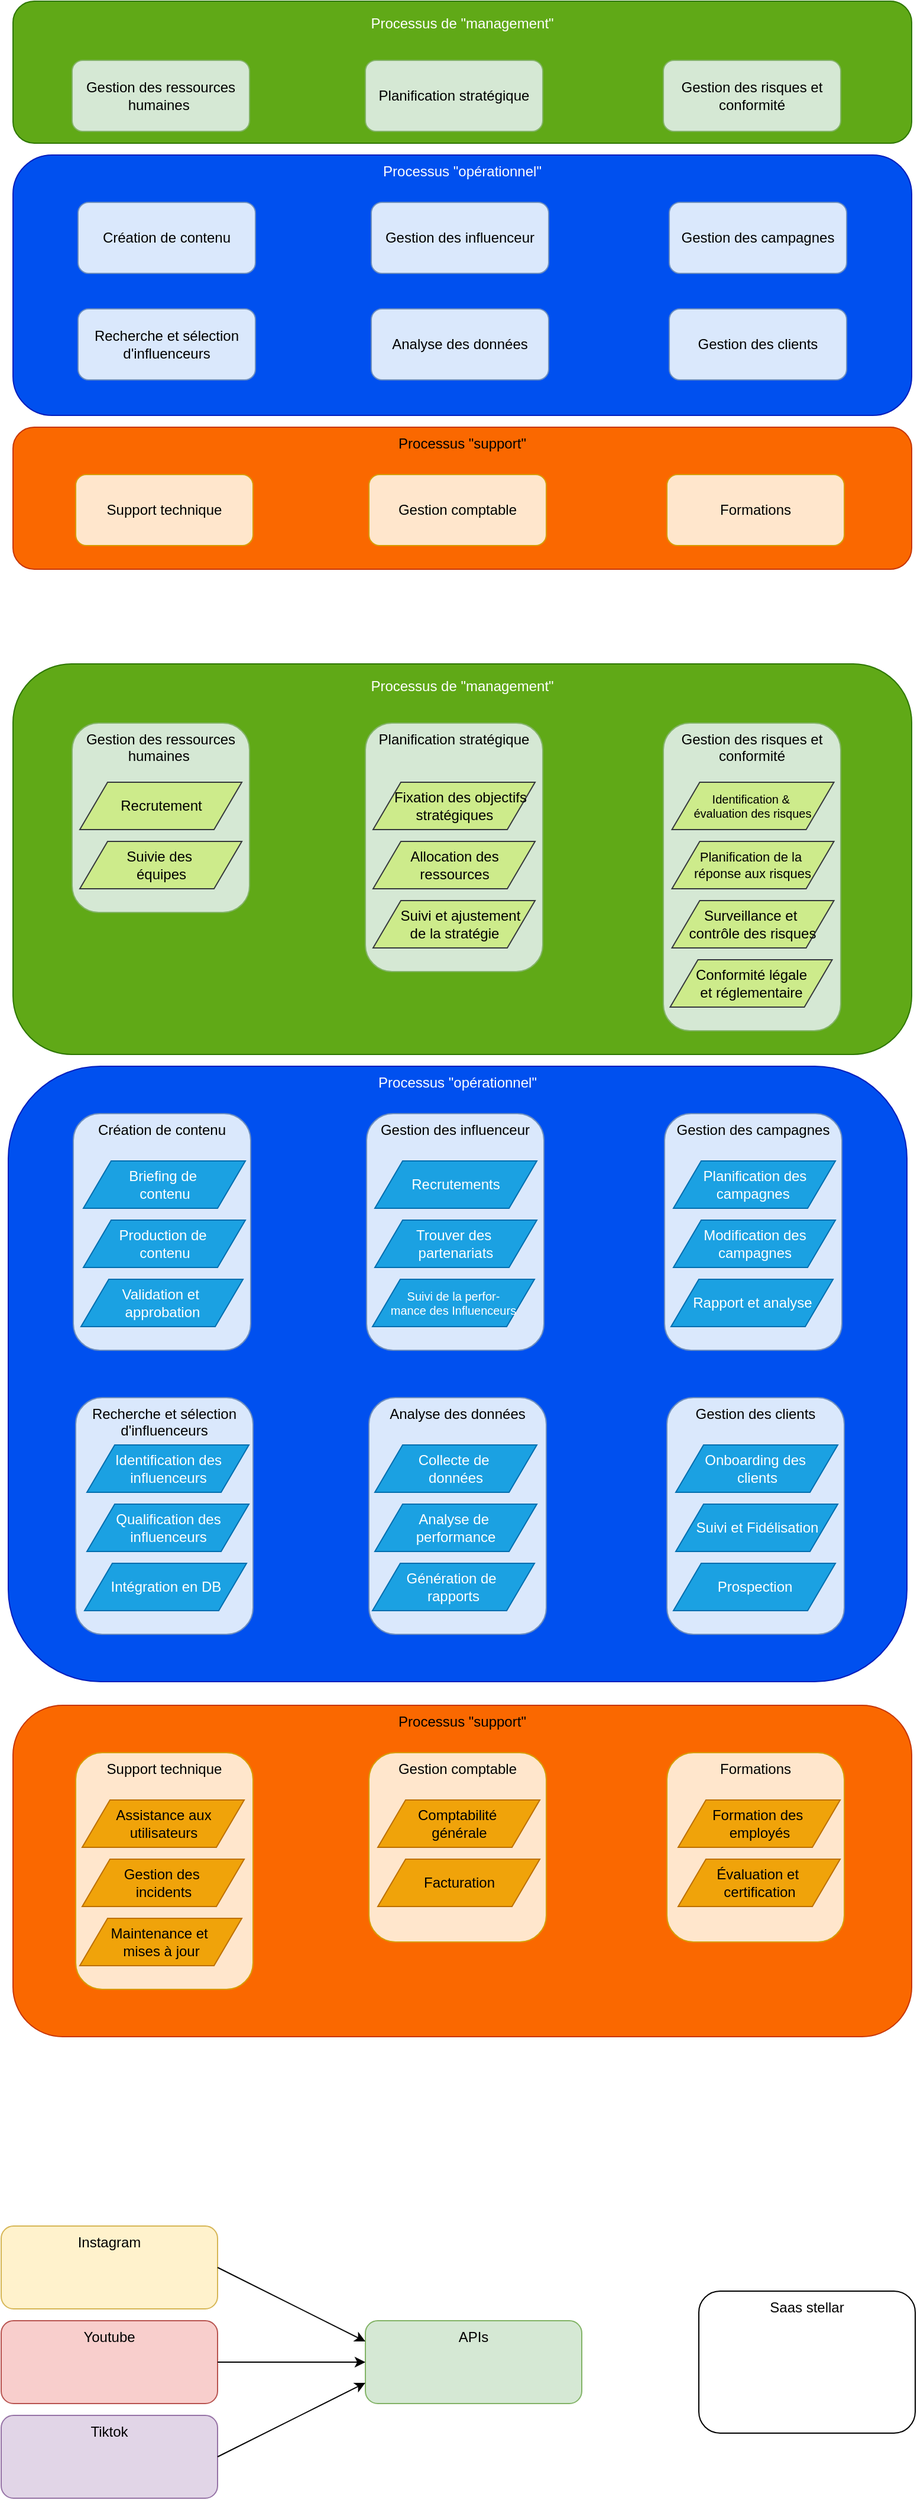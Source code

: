<mxfile version="24.6.4" type="github">
  <diagram name="Page-1" id="iGI9gvBIAFvF1aFVwaXv">
    <mxGraphModel dx="794" dy="446" grid="1" gridSize="10" guides="1" tooltips="1" connect="1" arrows="1" fold="1" page="1" pageScale="1" pageWidth="827" pageHeight="1169" math="0" shadow="0">
      <root>
        <mxCell id="0" />
        <mxCell id="1" parent="0" />
        <mxCell id="q8BLech53V7XYQDHPa9J-1" value="&lt;p style=&quot;line-height: 0%;&quot;&gt;Processus de &quot;management&quot;&lt;/p&gt;" style="rounded=1;whiteSpace=wrap;html=1;fillColor=#60a917;fontColor=#ffffff;strokeColor=#2D7600;verticalAlign=top;horizontal=1;" parent="1" vertex="1">
          <mxGeometry x="40" width="760" height="120" as="geometry" />
        </mxCell>
        <mxCell id="q8BLech53V7XYQDHPa9J-2" value="Processus &quot;support&quot;" style="rounded=1;whiteSpace=wrap;html=1;fillColor=#fa6800;fontColor=#000000;strokeColor=#C73500;verticalAlign=top;" parent="1" vertex="1">
          <mxGeometry x="40" y="360" width="760" height="120" as="geometry" />
        </mxCell>
        <mxCell id="q8BLech53V7XYQDHPa9J-3" value="Processus &quot;opérationnel&quot;" style="rounded=1;whiteSpace=wrap;html=1;fillColor=#0050ef;fontColor=#ffffff;strokeColor=#001DBC;verticalAlign=top;" parent="1" vertex="1">
          <mxGeometry x="40" y="130" width="760" height="220" as="geometry" />
        </mxCell>
        <mxCell id="q8BLech53V7XYQDHPa9J-4" value="Gestion des ressources humaines&amp;nbsp;" style="rounded=1;whiteSpace=wrap;html=1;fillColor=#d5e8d4;strokeColor=#82b366;" parent="1" vertex="1">
          <mxGeometry x="90" y="50" width="150" height="60" as="geometry" />
        </mxCell>
        <mxCell id="q8BLech53V7XYQDHPa9J-5" value="Planification stratégique" style="rounded=1;whiteSpace=wrap;html=1;fillColor=#d5e8d4;strokeColor=#82b366;" parent="1" vertex="1">
          <mxGeometry x="338" y="50" width="150" height="60" as="geometry" />
        </mxCell>
        <mxCell id="q8BLech53V7XYQDHPa9J-6" value="Gestion des risques et conformité" style="rounded=1;whiteSpace=wrap;html=1;fillColor=#d5e8d4;strokeColor=#82b366;" parent="1" vertex="1">
          <mxGeometry x="590" y="50" width="150" height="60" as="geometry" />
        </mxCell>
        <mxCell id="q8BLech53V7XYQDHPa9J-8" value="Création de contenu" style="rounded=1;whiteSpace=wrap;html=1;fillColor=#dae8fc;strokeColor=#6c8ebf;" parent="1" vertex="1">
          <mxGeometry x="95" y="170" width="150" height="60" as="geometry" />
        </mxCell>
        <mxCell id="q8BLech53V7XYQDHPa9J-9" value="Gestion des influenceur" style="rounded=1;whiteSpace=wrap;html=1;fillColor=#dae8fc;strokeColor=#6c8ebf;" parent="1" vertex="1">
          <mxGeometry x="343" y="170" width="150" height="60" as="geometry" />
        </mxCell>
        <mxCell id="q8BLech53V7XYQDHPa9J-10" value="Gestion des campagnes" style="rounded=1;whiteSpace=wrap;html=1;fillColor=#dae8fc;strokeColor=#6c8ebf;" parent="1" vertex="1">
          <mxGeometry x="595" y="170" width="150" height="60" as="geometry" />
        </mxCell>
        <mxCell id="q8BLech53V7XYQDHPa9J-11" value="Recherche et sélection d&#39;influenceurs" style="rounded=1;whiteSpace=wrap;html=1;fillColor=#dae8fc;strokeColor=#6c8ebf;" parent="1" vertex="1">
          <mxGeometry x="95" y="260" width="150" height="60" as="geometry" />
        </mxCell>
        <mxCell id="q8BLech53V7XYQDHPa9J-12" value="Analyse des données" style="rounded=1;whiteSpace=wrap;html=1;fillColor=#dae8fc;strokeColor=#6c8ebf;" parent="1" vertex="1">
          <mxGeometry x="343" y="260" width="150" height="60" as="geometry" />
        </mxCell>
        <mxCell id="q8BLech53V7XYQDHPa9J-13" value="Gestion des clients" style="rounded=1;whiteSpace=wrap;html=1;fillColor=#dae8fc;strokeColor=#6c8ebf;" parent="1" vertex="1">
          <mxGeometry x="595" y="260" width="150" height="60" as="geometry" />
        </mxCell>
        <mxCell id="q8BLech53V7XYQDHPa9J-14" value="Support technique" style="rounded=1;whiteSpace=wrap;html=1;fillColor=#ffe6cc;strokeColor=#d79b00;" parent="1" vertex="1">
          <mxGeometry x="93" y="400" width="150" height="60" as="geometry" />
        </mxCell>
        <mxCell id="q8BLech53V7XYQDHPa9J-15" value="Gestion comptable" style="rounded=1;whiteSpace=wrap;html=1;fillColor=#ffe6cc;strokeColor=#d79b00;" parent="1" vertex="1">
          <mxGeometry x="341" y="400" width="150" height="60" as="geometry" />
        </mxCell>
        <mxCell id="q8BLech53V7XYQDHPa9J-16" value="Formations" style="rounded=1;whiteSpace=wrap;html=1;fillColor=#ffe6cc;strokeColor=#d79b00;" parent="1" vertex="1">
          <mxGeometry x="593" y="400" width="150" height="60" as="geometry" />
        </mxCell>
        <mxCell id="q8BLech53V7XYQDHPa9J-17" value="&lt;p style=&quot;line-height: 0%;&quot;&gt;Processus de &quot;management&quot;&lt;/p&gt;" style="rounded=1;whiteSpace=wrap;html=1;fillColor=#60a917;fontColor=#ffffff;strokeColor=#2D7600;verticalAlign=top;horizontal=1;" parent="1" vertex="1">
          <mxGeometry x="40" y="560" width="760" height="330" as="geometry" />
        </mxCell>
        <mxCell id="q8BLech53V7XYQDHPa9J-18" value="Gestion des ressources humaines&amp;nbsp;" style="rounded=1;whiteSpace=wrap;html=1;fillColor=#d5e8d4;strokeColor=#82b366;verticalAlign=top;" parent="1" vertex="1">
          <mxGeometry x="90" y="610" width="150" height="160" as="geometry" />
        </mxCell>
        <mxCell id="q8BLech53V7XYQDHPa9J-19" value="Planification stratégique" style="rounded=1;whiteSpace=wrap;html=1;fillColor=#d5e8d4;strokeColor=#82b366;verticalAlign=top;" parent="1" vertex="1">
          <mxGeometry x="338" y="610" width="150" height="210" as="geometry" />
        </mxCell>
        <mxCell id="q8BLech53V7XYQDHPa9J-20" value="Gestion des risques et conformité" style="rounded=1;whiteSpace=wrap;html=1;fillColor=#d5e8d4;strokeColor=#82b366;verticalAlign=top;" parent="1" vertex="1">
          <mxGeometry x="590" y="610" width="150" height="260" as="geometry" />
        </mxCell>
        <mxCell id="q8BLech53V7XYQDHPa9J-21" value="Recrutement" style="shape=parallelogram;perimeter=parallelogramPerimeter;whiteSpace=wrap;html=1;fixedSize=1;size=23.5;fillColor=#cdeb8b;strokeColor=#36393d;" parent="1" vertex="1">
          <mxGeometry x="96.5" y="660" width="137" height="40" as="geometry" />
        </mxCell>
        <mxCell id="q8BLech53V7XYQDHPa9J-22" value="Suivie des&amp;nbsp;&lt;div&gt;équipes&lt;/div&gt;" style="shape=parallelogram;perimeter=parallelogramPerimeter;whiteSpace=wrap;html=1;fixedSize=1;size=23.5;fillColor=#cdeb8b;strokeColor=#36393d;" parent="1" vertex="1">
          <mxGeometry x="96.5" y="710" width="137" height="40" as="geometry" />
        </mxCell>
        <mxCell id="q8BLech53V7XYQDHPa9J-25" value="&amp;nbsp; &amp;nbsp;Fixation des o&lt;span style=&quot;background-color: initial;&quot;&gt;bjectifs&lt;/span&gt;&lt;div&gt;&lt;span style=&quot;background-color: initial;&quot;&gt;stratégiques&lt;/span&gt;&lt;/div&gt;" style="shape=parallelogram;perimeter=parallelogramPerimeter;whiteSpace=wrap;html=1;fixedSize=1;size=23.5;fillColor=#cdeb8b;strokeColor=#36393d;" parent="1" vertex="1">
          <mxGeometry x="344.5" y="660" width="137" height="40" as="geometry" />
        </mxCell>
        <mxCell id="q8BLech53V7XYQDHPa9J-26" value="Allocation des ressources" style="shape=parallelogram;perimeter=parallelogramPerimeter;whiteSpace=wrap;html=1;fixedSize=1;size=23.5;fillColor=#cdeb8b;strokeColor=#36393d;" parent="1" vertex="1">
          <mxGeometry x="344.5" y="710" width="137" height="40" as="geometry" />
        </mxCell>
        <mxCell id="q8BLech53V7XYQDHPa9J-27" value="&lt;div&gt;&amp;nbsp; &amp;nbsp;Suivi et ajustement&lt;/div&gt;&lt;div&gt;de la stratégie&lt;/div&gt;" style="shape=parallelogram;perimeter=parallelogramPerimeter;whiteSpace=wrap;html=1;fixedSize=1;size=23.5;fillColor=#cdeb8b;strokeColor=#36393d;" parent="1" vertex="1">
          <mxGeometry x="344.5" y="760" width="137" height="40" as="geometry" />
        </mxCell>
        <mxCell id="q8BLech53V7XYQDHPa9J-28" value="Identification &amp;amp;&amp;nbsp;&lt;div&gt;évaluation&lt;span style=&quot;background-color: initial;&quot;&gt;&amp;nbsp;des risques&lt;/span&gt;&lt;/div&gt;" style="shape=parallelogram;perimeter=parallelogramPerimeter;whiteSpace=wrap;html=1;fixedSize=1;size=23.5;fillColor=#cdeb8b;strokeColor=#36393d;fontSize=10;" parent="1" vertex="1">
          <mxGeometry x="597.25" y="660" width="137" height="40" as="geometry" />
        </mxCell>
        <mxCell id="q8BLech53V7XYQDHPa9J-29" value="Planification de la&amp;nbsp;&lt;div&gt;réponse aux risques&lt;/div&gt;" style="shape=parallelogram;perimeter=parallelogramPerimeter;whiteSpace=wrap;html=1;fixedSize=1;size=23.5;fillColor=#cdeb8b;strokeColor=#36393d;fontSize=11;" parent="1" vertex="1">
          <mxGeometry x="597.25" y="710" width="137" height="40" as="geometry" />
        </mxCell>
        <mxCell id="q8BLech53V7XYQDHPa9J-30" value="Surveillance et&amp;nbsp;&lt;div&gt;contrôle des risques&lt;/div&gt;" style="shape=parallelogram;perimeter=parallelogramPerimeter;whiteSpace=wrap;html=1;fixedSize=1;size=23.5;fillColor=#cdeb8b;strokeColor=#36393d;" parent="1" vertex="1">
          <mxGeometry x="597.25" y="760" width="137" height="40" as="geometry" />
        </mxCell>
        <mxCell id="q8BLech53V7XYQDHPa9J-31" value="Conformité légale&lt;div&gt;et réglementaire&lt;br&gt;&lt;/div&gt;" style="shape=parallelogram;perimeter=parallelogramPerimeter;whiteSpace=wrap;html=1;fixedSize=1;size=23.5;fillColor=#cdeb8b;strokeColor=#36393d;" parent="1" vertex="1">
          <mxGeometry x="595.75" y="810" width="137" height="40" as="geometry" />
        </mxCell>
        <mxCell id="q8BLech53V7XYQDHPa9J-32" value="Processus &quot;opérationnel&quot;" style="rounded=1;whiteSpace=wrap;html=1;fillColor=#0050ef;fontColor=#ffffff;strokeColor=#001DBC;verticalAlign=top;" parent="1" vertex="1">
          <mxGeometry x="36" y="900" width="760" height="520" as="geometry" />
        </mxCell>
        <mxCell id="q8BLech53V7XYQDHPa9J-33" value="Création de contenu" style="rounded=1;whiteSpace=wrap;html=1;fillColor=#dae8fc;strokeColor=#6c8ebf;verticalAlign=top;" parent="1" vertex="1">
          <mxGeometry x="91" y="940" width="150" height="200" as="geometry" />
        </mxCell>
        <mxCell id="q8BLech53V7XYQDHPa9J-34" value="Gestion des influenceur" style="rounded=1;whiteSpace=wrap;html=1;fillColor=#dae8fc;strokeColor=#6c8ebf;verticalAlign=top;" parent="1" vertex="1">
          <mxGeometry x="339" y="940" width="150" height="200" as="geometry" />
        </mxCell>
        <mxCell id="q8BLech53V7XYQDHPa9J-35" value="Gestion des campagnes" style="rounded=1;whiteSpace=wrap;html=1;fillColor=#dae8fc;strokeColor=#6c8ebf;verticalAlign=top;" parent="1" vertex="1">
          <mxGeometry x="591" y="940" width="150" height="200" as="geometry" />
        </mxCell>
        <mxCell id="q8BLech53V7XYQDHPa9J-36" value="Recherche et sélection d&#39;influenceurs" style="rounded=1;whiteSpace=wrap;html=1;fillColor=#dae8fc;strokeColor=#6c8ebf;verticalAlign=top;" parent="1" vertex="1">
          <mxGeometry x="93" y="1180" width="150" height="200" as="geometry" />
        </mxCell>
        <mxCell id="q8BLech53V7XYQDHPa9J-37" value="Analyse des données" style="rounded=1;whiteSpace=wrap;html=1;fillColor=#dae8fc;strokeColor=#6c8ebf;verticalAlign=top;" parent="1" vertex="1">
          <mxGeometry x="341" y="1180" width="150" height="200" as="geometry" />
        </mxCell>
        <mxCell id="q8BLech53V7XYQDHPa9J-38" value="Gestion des clients" style="rounded=1;whiteSpace=wrap;html=1;fillColor=#dae8fc;strokeColor=#6c8ebf;verticalAlign=top;" parent="1" vertex="1">
          <mxGeometry x="593" y="1180" width="150" height="200" as="geometry" />
        </mxCell>
        <mxCell id="q8BLech53V7XYQDHPa9J-39" value="Briefing de&amp;nbsp;&lt;div&gt;contenu&lt;/div&gt;" style="shape=parallelogram;perimeter=parallelogramPerimeter;whiteSpace=wrap;html=1;fixedSize=1;size=23.5;fillColor=#1ba1e2;strokeColor=#006EAF;fontColor=#ffffff;" parent="1" vertex="1">
          <mxGeometry x="99.5" y="980" width="137" height="40" as="geometry" />
        </mxCell>
        <mxCell id="q8BLech53V7XYQDHPa9J-40" value="Production de&amp;nbsp;&lt;div&gt;contenu&lt;br&gt;&lt;/div&gt;" style="shape=parallelogram;perimeter=parallelogramPerimeter;whiteSpace=wrap;html=1;fixedSize=1;size=23.5;fillColor=#1ba1e2;strokeColor=#006EAF;fontColor=#ffffff;" parent="1" vertex="1">
          <mxGeometry x="99.5" y="1030" width="137" height="40" as="geometry" />
        </mxCell>
        <mxCell id="q8BLech53V7XYQDHPa9J-41" value="Validation et&amp;nbsp;&lt;div&gt;approbation&lt;br&gt;&lt;/div&gt;" style="shape=parallelogram;perimeter=parallelogramPerimeter;whiteSpace=wrap;html=1;fixedSize=1;size=23.5;fillColor=#1ba1e2;strokeColor=#006EAF;fontColor=#ffffff;" parent="1" vertex="1">
          <mxGeometry x="97.5" y="1080" width="137" height="40" as="geometry" />
        </mxCell>
        <mxCell id="q8BLech53V7XYQDHPa9J-42" style="edgeStyle=orthogonalEdgeStyle;rounded=0;orthogonalLoop=1;jettySize=auto;html=1;exitX=0.5;exitY=1;exitDx=0;exitDy=0;" parent="1" source="q8BLech53V7XYQDHPa9J-33" target="q8BLech53V7XYQDHPa9J-33" edge="1">
          <mxGeometry relative="1" as="geometry" />
        </mxCell>
        <mxCell id="q8BLech53V7XYQDHPa9J-43" value="Recrutements" style="shape=parallelogram;perimeter=parallelogramPerimeter;whiteSpace=wrap;html=1;fixedSize=1;size=23.5;fillColor=#1ba1e2;strokeColor=#006EAF;fontColor=#ffffff;" parent="1" vertex="1">
          <mxGeometry x="346" y="980" width="137" height="40" as="geometry" />
        </mxCell>
        <mxCell id="q8BLech53V7XYQDHPa9J-44" value="&lt;div&gt;Trouver des&amp;nbsp;&lt;/div&gt;&lt;div&gt;partenariats&lt;/div&gt;" style="shape=parallelogram;perimeter=parallelogramPerimeter;whiteSpace=wrap;html=1;fixedSize=1;size=23.5;fillColor=#1ba1e2;strokeColor=#006EAF;fontColor=#ffffff;" parent="1" vertex="1">
          <mxGeometry x="346" y="1030" width="137" height="40" as="geometry" />
        </mxCell>
        <mxCell id="q8BLech53V7XYQDHPa9J-45" value="&lt;div style=&quot;font-size: 10px;&quot;&gt;Suivi de la&amp;nbsp;&lt;span style=&quot;background-color: initial; font-size: 10px;&quot;&gt;perfor-&lt;/span&gt;&lt;/div&gt;&lt;div style=&quot;font-size: 10px;&quot;&gt;&lt;span style=&quot;background-color: initial; font-size: 10px;&quot;&gt;mance des Influenceurs&lt;/span&gt;&lt;/div&gt;" style="shape=parallelogram;perimeter=parallelogramPerimeter;whiteSpace=wrap;html=1;fixedSize=1;size=23.5;fillColor=#1ba1e2;strokeColor=#006EAF;fontColor=#ffffff;fontSize=10;" parent="1" vertex="1">
          <mxGeometry x="344" y="1080" width="137" height="40" as="geometry" />
        </mxCell>
        <mxCell id="q8BLech53V7XYQDHPa9J-46" value="Planification des campagnes&amp;nbsp;" style="shape=parallelogram;perimeter=parallelogramPerimeter;whiteSpace=wrap;html=1;fixedSize=1;size=23.5;fillColor=#1ba1e2;strokeColor=#006EAF;fontColor=#ffffff;" parent="1" vertex="1">
          <mxGeometry x="598.5" y="980" width="137" height="40" as="geometry" />
        </mxCell>
        <mxCell id="q8BLech53V7XYQDHPa9J-47" value="&lt;div&gt;Modification des campagnes&lt;/div&gt;" style="shape=parallelogram;perimeter=parallelogramPerimeter;whiteSpace=wrap;html=1;fixedSize=1;size=23.5;fillColor=#1ba1e2;strokeColor=#006EAF;fontColor=#ffffff;" parent="1" vertex="1">
          <mxGeometry x="598.5" y="1030" width="137" height="40" as="geometry" />
        </mxCell>
        <mxCell id="q8BLech53V7XYQDHPa9J-48" value="&lt;div&gt;Rapport et analyse&lt;br&gt;&lt;/div&gt;" style="shape=parallelogram;perimeter=parallelogramPerimeter;whiteSpace=wrap;html=1;fixedSize=1;size=23.5;fillColor=#1ba1e2;strokeColor=#006EAF;fontColor=#ffffff;" parent="1" vertex="1">
          <mxGeometry x="596.5" y="1080" width="137" height="40" as="geometry" />
        </mxCell>
        <mxCell id="q8BLech53V7XYQDHPa9J-49" value="Identification des influenceurs" style="shape=parallelogram;perimeter=parallelogramPerimeter;whiteSpace=wrap;html=1;fixedSize=1;size=23.5;fillColor=#1ba1e2;strokeColor=#006EAF;fontColor=#ffffff;" parent="1" vertex="1">
          <mxGeometry x="102.5" y="1220" width="137" height="40" as="geometry" />
        </mxCell>
        <mxCell id="q8BLech53V7XYQDHPa9J-50" value="&lt;div&gt;Qualification des influenceurs&lt;br&gt;&lt;/div&gt;" style="shape=parallelogram;perimeter=parallelogramPerimeter;whiteSpace=wrap;html=1;fixedSize=1;size=23.5;fillColor=#1ba1e2;strokeColor=#006EAF;fontColor=#ffffff;" parent="1" vertex="1">
          <mxGeometry x="102.5" y="1270" width="137" height="40" as="geometry" />
        </mxCell>
        <mxCell id="q8BLech53V7XYQDHPa9J-51" value="&lt;div&gt;Intégration en DB&lt;/div&gt;" style="shape=parallelogram;perimeter=parallelogramPerimeter;whiteSpace=wrap;html=1;fixedSize=1;size=23.5;fillColor=#1ba1e2;strokeColor=#006EAF;fontColor=#ffffff;" parent="1" vertex="1">
          <mxGeometry x="100.5" y="1320" width="137" height="40" as="geometry" />
        </mxCell>
        <mxCell id="q8BLech53V7XYQDHPa9J-52" value="Collecte de&amp;nbsp;&lt;div&gt;données&lt;br&gt;&lt;/div&gt;" style="shape=parallelogram;perimeter=parallelogramPerimeter;whiteSpace=wrap;html=1;fixedSize=1;size=23.5;fillColor=#1ba1e2;strokeColor=#006EAF;fontColor=#ffffff;" parent="1" vertex="1">
          <mxGeometry x="346" y="1220" width="137" height="40" as="geometry" />
        </mxCell>
        <mxCell id="q8BLech53V7XYQDHPa9J-53" value="&lt;div&gt;Analyse de&amp;nbsp;&lt;/div&gt;&lt;div&gt;performance&lt;br&gt;&lt;/div&gt;" style="shape=parallelogram;perimeter=parallelogramPerimeter;whiteSpace=wrap;html=1;fixedSize=1;size=23.5;fillColor=#1ba1e2;strokeColor=#006EAF;fontColor=#ffffff;" parent="1" vertex="1">
          <mxGeometry x="346" y="1270" width="137" height="40" as="geometry" />
        </mxCell>
        <mxCell id="q8BLech53V7XYQDHPa9J-54" value="&lt;div&gt;Génération de&amp;nbsp;&lt;/div&gt;&lt;div&gt;rapports&lt;br&gt;&lt;/div&gt;" style="shape=parallelogram;perimeter=parallelogramPerimeter;whiteSpace=wrap;html=1;fixedSize=1;size=23.5;fillColor=#1ba1e2;strokeColor=#006EAF;fontColor=#ffffff;" parent="1" vertex="1">
          <mxGeometry x="344" y="1320" width="137" height="40" as="geometry" />
        </mxCell>
        <mxCell id="q8BLech53V7XYQDHPa9J-55" value="Onboarding des&amp;nbsp;&lt;div&gt;clients&lt;br&gt;&lt;/div&gt;" style="shape=parallelogram;perimeter=parallelogramPerimeter;whiteSpace=wrap;html=1;fixedSize=1;size=23.5;fillColor=#1ba1e2;strokeColor=#006EAF;fontColor=#ffffff;" parent="1" vertex="1">
          <mxGeometry x="600.5" y="1220" width="137" height="40" as="geometry" />
        </mxCell>
        <mxCell id="q8BLech53V7XYQDHPa9J-56" value="&lt;div&gt;Suivi et Fidélisation&lt;br&gt;&lt;/div&gt;" style="shape=parallelogram;perimeter=parallelogramPerimeter;whiteSpace=wrap;html=1;fixedSize=1;size=23.5;fillColor=#1ba1e2;strokeColor=#006EAF;fontColor=#ffffff;" parent="1" vertex="1">
          <mxGeometry x="600.5" y="1270" width="137" height="40" as="geometry" />
        </mxCell>
        <mxCell id="q8BLech53V7XYQDHPa9J-57" value="&lt;div&gt;Prospection&lt;/div&gt;" style="shape=parallelogram;perimeter=parallelogramPerimeter;whiteSpace=wrap;html=1;fixedSize=1;size=23.5;fillColor=#1ba1e2;strokeColor=#006EAF;fontColor=#ffffff;" parent="1" vertex="1">
          <mxGeometry x="598.5" y="1320" width="137" height="40" as="geometry" />
        </mxCell>
        <mxCell id="q8BLech53V7XYQDHPa9J-58" value="Processus &quot;support&quot;" style="rounded=1;whiteSpace=wrap;html=1;fillColor=#fa6800;fontColor=#000000;strokeColor=#C73500;verticalAlign=top;" parent="1" vertex="1">
          <mxGeometry x="40" y="1440" width="760" height="280" as="geometry" />
        </mxCell>
        <mxCell id="q8BLech53V7XYQDHPa9J-59" value="Support technique" style="rounded=1;whiteSpace=wrap;html=1;fillColor=#ffe6cc;strokeColor=#d79b00;verticalAlign=top;" parent="1" vertex="1">
          <mxGeometry x="93" y="1480" width="150" height="200" as="geometry" />
        </mxCell>
        <mxCell id="q8BLech53V7XYQDHPa9J-60" value="Gestion comptable" style="rounded=1;whiteSpace=wrap;html=1;fillColor=#ffe6cc;strokeColor=#d79b00;verticalAlign=top;" parent="1" vertex="1">
          <mxGeometry x="341" y="1480" width="150" height="160" as="geometry" />
        </mxCell>
        <mxCell id="q8BLech53V7XYQDHPa9J-61" value="Formations" style="rounded=1;whiteSpace=wrap;html=1;fillColor=#ffe6cc;strokeColor=#d79b00;verticalAlign=top;" parent="1" vertex="1">
          <mxGeometry x="593" y="1480" width="150" height="160" as="geometry" />
        </mxCell>
        <mxCell id="q8BLech53V7XYQDHPa9J-62" value="Assistance aux utilisateurs" style="shape=parallelogram;perimeter=parallelogramPerimeter;whiteSpace=wrap;html=1;fixedSize=1;size=23.5;fillColor=#f0a30a;strokeColor=#BD7000;fontColor=#000000;" parent="1" vertex="1">
          <mxGeometry x="98.5" y="1520" width="137" height="40" as="geometry" />
        </mxCell>
        <mxCell id="q8BLech53V7XYQDHPa9J-63" value="&lt;div&gt;Gestion des&amp;nbsp;&lt;/div&gt;&lt;div&gt;incidents&lt;br&gt;&lt;/div&gt;" style="shape=parallelogram;perimeter=parallelogramPerimeter;whiteSpace=wrap;html=1;fixedSize=1;size=23.5;fillColor=#f0a30a;strokeColor=#BD7000;fontColor=#000000;" parent="1" vertex="1">
          <mxGeometry x="98.5" y="1570" width="137" height="40" as="geometry" />
        </mxCell>
        <mxCell id="q8BLech53V7XYQDHPa9J-64" value="&lt;div&gt;Maintenance et&amp;nbsp;&lt;/div&gt;&lt;div&gt;mises à jour&lt;/div&gt;" style="shape=parallelogram;perimeter=parallelogramPerimeter;whiteSpace=wrap;html=1;fixedSize=1;size=23.5;fillColor=#f0a30a;strokeColor=#BD7000;fontColor=#000000;" parent="1" vertex="1">
          <mxGeometry x="96.5" y="1620" width="137" height="40" as="geometry" />
        </mxCell>
        <mxCell id="q8BLech53V7XYQDHPa9J-65" value="Comptabilité&amp;nbsp;&lt;div&gt;générale&lt;/div&gt;" style="shape=parallelogram;perimeter=parallelogramPerimeter;whiteSpace=wrap;html=1;fixedSize=1;size=23.5;fillColor=#f0a30a;strokeColor=#BD7000;fontColor=#000000;" parent="1" vertex="1">
          <mxGeometry x="348.5" y="1520" width="137" height="40" as="geometry" />
        </mxCell>
        <mxCell id="q8BLech53V7XYQDHPa9J-66" value="&lt;div&gt;&lt;span style=&quot;background-color: initial;&quot;&gt;Facturation&lt;/span&gt;&lt;br&gt;&lt;/div&gt;" style="shape=parallelogram;perimeter=parallelogramPerimeter;whiteSpace=wrap;html=1;fixedSize=1;size=23.5;fillColor=#f0a30a;strokeColor=#BD7000;fontColor=#000000;" parent="1" vertex="1">
          <mxGeometry x="348.5" y="1570" width="137" height="40" as="geometry" />
        </mxCell>
        <mxCell id="q8BLech53V7XYQDHPa9J-68" value="Formation des&amp;nbsp;&lt;div&gt;employés&lt;/div&gt;" style="shape=parallelogram;perimeter=parallelogramPerimeter;whiteSpace=wrap;html=1;fixedSize=1;size=23.5;fillColor=#f0a30a;strokeColor=#BD7000;fontColor=#000000;" parent="1" vertex="1">
          <mxGeometry x="602.5" y="1520" width="137" height="40" as="geometry" />
        </mxCell>
        <mxCell id="q8BLech53V7XYQDHPa9J-69" value="Évaluation et&amp;nbsp;&lt;div&gt;certification&lt;/div&gt;" style="shape=parallelogram;perimeter=parallelogramPerimeter;whiteSpace=wrap;html=1;fixedSize=1;size=23.5;fillColor=#f0a30a;strokeColor=#BD7000;fontColor=#000000;" parent="1" vertex="1">
          <mxGeometry x="602.5" y="1570" width="137" height="40" as="geometry" />
        </mxCell>
        <mxCell id="BTkJqWCC1S_C7WFAOdsc-1" value="Saas stellar" style="rounded=1;whiteSpace=wrap;html=1;verticalAlign=top;" vertex="1" parent="1">
          <mxGeometry x="620" y="1935" width="183" height="120" as="geometry" />
        </mxCell>
        <mxCell id="BTkJqWCC1S_C7WFAOdsc-2" value="Instagram" style="rounded=1;whiteSpace=wrap;html=1;verticalAlign=top;fillColor=#fff2cc;strokeColor=#d6b656;" vertex="1" parent="1">
          <mxGeometry x="30" y="1880" width="183" height="70" as="geometry" />
        </mxCell>
        <mxCell id="BTkJqWCC1S_C7WFAOdsc-4" value="Youtube" style="rounded=1;whiteSpace=wrap;html=1;verticalAlign=top;fillColor=#f8cecc;strokeColor=#b85450;" vertex="1" parent="1">
          <mxGeometry x="30" y="1960" width="183" height="70" as="geometry" />
        </mxCell>
        <mxCell id="BTkJqWCC1S_C7WFAOdsc-5" value="Tiktok" style="rounded=1;whiteSpace=wrap;html=1;verticalAlign=top;fillColor=#e1d5e7;strokeColor=#9673a6;" vertex="1" parent="1">
          <mxGeometry x="30" y="2040" width="183" height="70" as="geometry" />
        </mxCell>
        <mxCell id="BTkJqWCC1S_C7WFAOdsc-7" value="APIs" style="rounded=1;whiteSpace=wrap;html=1;verticalAlign=top;fillColor=#d5e8d4;strokeColor=#82b366;" vertex="1" parent="1">
          <mxGeometry x="338" y="1960" width="183" height="70" as="geometry" />
        </mxCell>
        <mxCell id="BTkJqWCC1S_C7WFAOdsc-8" value="" style="endArrow=classic;html=1;rounded=0;exitX=1;exitY=0.5;exitDx=0;exitDy=0;entryX=0;entryY=0.25;entryDx=0;entryDy=0;" edge="1" parent="1" source="BTkJqWCC1S_C7WFAOdsc-2" target="BTkJqWCC1S_C7WFAOdsc-7">
          <mxGeometry width="50" height="50" relative="1" as="geometry">
            <mxPoint x="380" y="2030" as="sourcePoint" />
            <mxPoint x="430" y="1980" as="targetPoint" />
          </mxGeometry>
        </mxCell>
        <mxCell id="BTkJqWCC1S_C7WFAOdsc-9" value="" style="endArrow=classic;html=1;rounded=0;exitX=1;exitY=0.5;exitDx=0;exitDy=0;entryX=0;entryY=0.5;entryDx=0;entryDy=0;" edge="1" parent="1" source="BTkJqWCC1S_C7WFAOdsc-4" target="BTkJqWCC1S_C7WFAOdsc-7">
          <mxGeometry width="50" height="50" relative="1" as="geometry">
            <mxPoint x="380" y="2030" as="sourcePoint" />
            <mxPoint x="430" y="1980" as="targetPoint" />
          </mxGeometry>
        </mxCell>
        <mxCell id="BTkJqWCC1S_C7WFAOdsc-10" value="" style="endArrow=classic;html=1;rounded=0;exitX=1;exitY=0.5;exitDx=0;exitDy=0;entryX=0;entryY=0.75;entryDx=0;entryDy=0;" edge="1" parent="1" source="BTkJqWCC1S_C7WFAOdsc-5" target="BTkJqWCC1S_C7WFAOdsc-7">
          <mxGeometry width="50" height="50" relative="1" as="geometry">
            <mxPoint x="380" y="2030" as="sourcePoint" />
            <mxPoint x="430" y="1980" as="targetPoint" />
          </mxGeometry>
        </mxCell>
      </root>
    </mxGraphModel>
  </diagram>
</mxfile>
